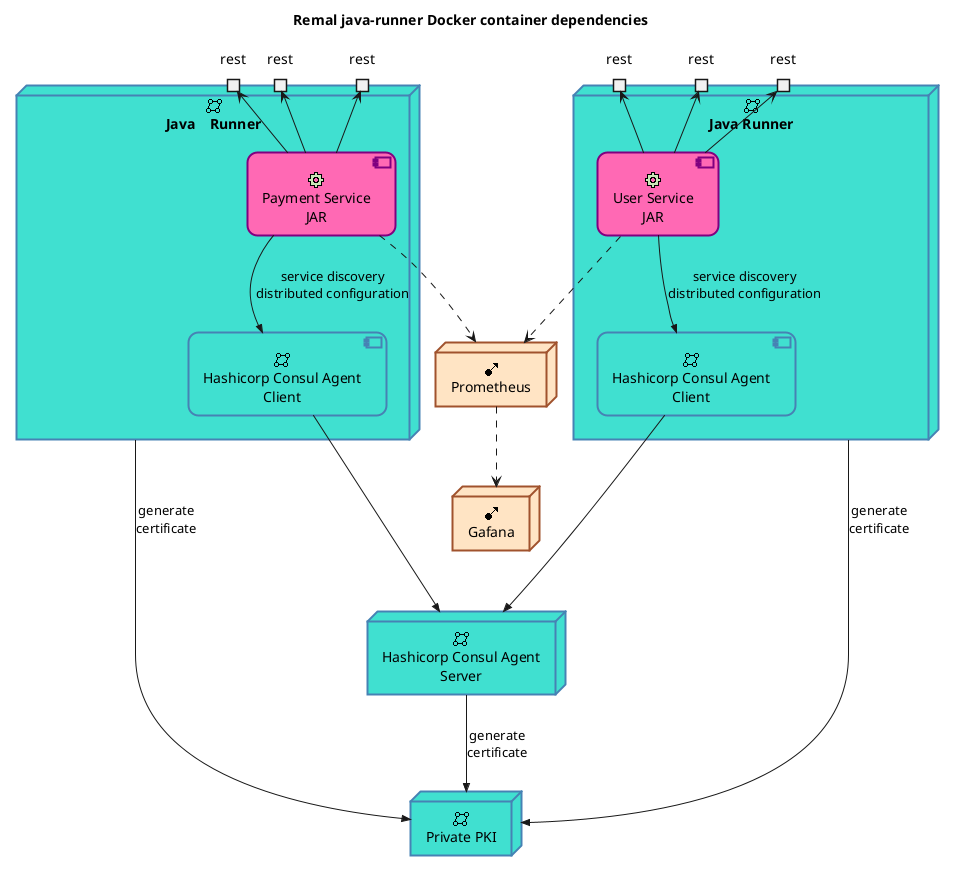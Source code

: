 ' ******************************************************************************
' UML PlantUML diagram that shows the java-runner Remal Docker container
' dependencies.
'
' Since : March 2024
' Author: Arnold Somogyi <arnold.somogyi@gmail.com>
'
' Copyright (c) 2020-2024 Remal Software and Arnold Somogyi All rights reserved
' ******************************************************************************
@startuml

<style>
  .STYLE_INFRA {
    RoundCorner 20
    LineThickness 2
    LineColor SteelBlue
    BackgroundColor Turquoise
  }
  .STYLE_APP {
    RoundCorner 20
    LineThickness 2
    LineColor Purple
    BackgroundColor HotPink
  }
  .STYLE_MONITOR {
    RoundCorner 20
    LineThickness 2
    LineColor Sienna
    BackgroundColor Bisque
  }
</style>


skinparam defaultTextAlignment center
title **Remal java-runner Docker container dependencies**


sprite $JAR_INFRA    jar:archimate/network
sprite $JAR_APP      jar:archimate/physical-equipment
sprite $JAR_MONITOR  jar:archimate/assignment


node          "Private PKI"                    as pki                  <<$JAR_INFRA>> <<STYLE_INFRA>>
node          "Hashicorp Consul Agent\nServer" as consul_server        <<$JAR_INFRA>> <<STYLE_INFRA>>
node          "Java Runner"                    as java_runner_1        <<$JAR_INFRA>> <<STYLE_INFRA>> {
   component  "Hashicorp Consul Agent\nClient" as consul_client_1      <<$JAR_INFRA>> <<STYLE_INFRA>>
   component  "User Service\nJAR"              as u_service            <<$JAR_APP>>   <<STYLE_APP>>
   portin     "rest"                           as u_service_endpoint_1
   portin     "rest"                           as u_service_endpoint_2
   portin     "rest"                           as u_service_endpoint_x
}
node          "Java    Runner"                 as java_runner_2        <<$JAR_INFRA>> <<STYLE_INFRA>> {
   component  "Hashicorp Consul Agent\nClient" as consul_client_2      <<$JAR_INFRA>> <<STYLE_INFRA>>
   component  "Payment Service\nJAR"           as p_service            <<$JAR_APP>>   <<STYLE_APP>>
   portin     "rest"                           as p_service_endpoint_1
   portin     "rest"                           as p_service_endpoint_2
   portin     "rest"                           as p_service_endpoint_x
}
node          "Prometheus"                     as prometheus           <<$JAR_MONITOR>> <<STYLE_MONITOR>>
node          "Gafana"                         as gafana               <<$JAR_MONITOR>> <<STYLE_MONITOR>>


consul_server       -->> pki                  : generate\ncertificate
java_runner_1       -->> pki                  : generate\ncertificate
   consul_client_1 --->> consul_server
   u_service        -->> consul_client_1      : service discovery\ndistributed configuration
   u_service         --> u_service_endpoint_1
   u_service         --> u_service_endpoint_2
   u_service         --> u_service_endpoint_x
java_runner_2       -->> pki                  : generate\ncertificate
   consul_client_2 --->> consul_server
   p_service        -->> consul_client_2      : service discovery\ndistributed configuration
   p_service         --> p_service_endpoint_1
   p_service         --> p_service_endpoint_2
   p_service         --> p_service_endpoint_x
u_service            ..> prometheus
p_service            ..> prometheus
prometheus           ..> gafana

@enduml
